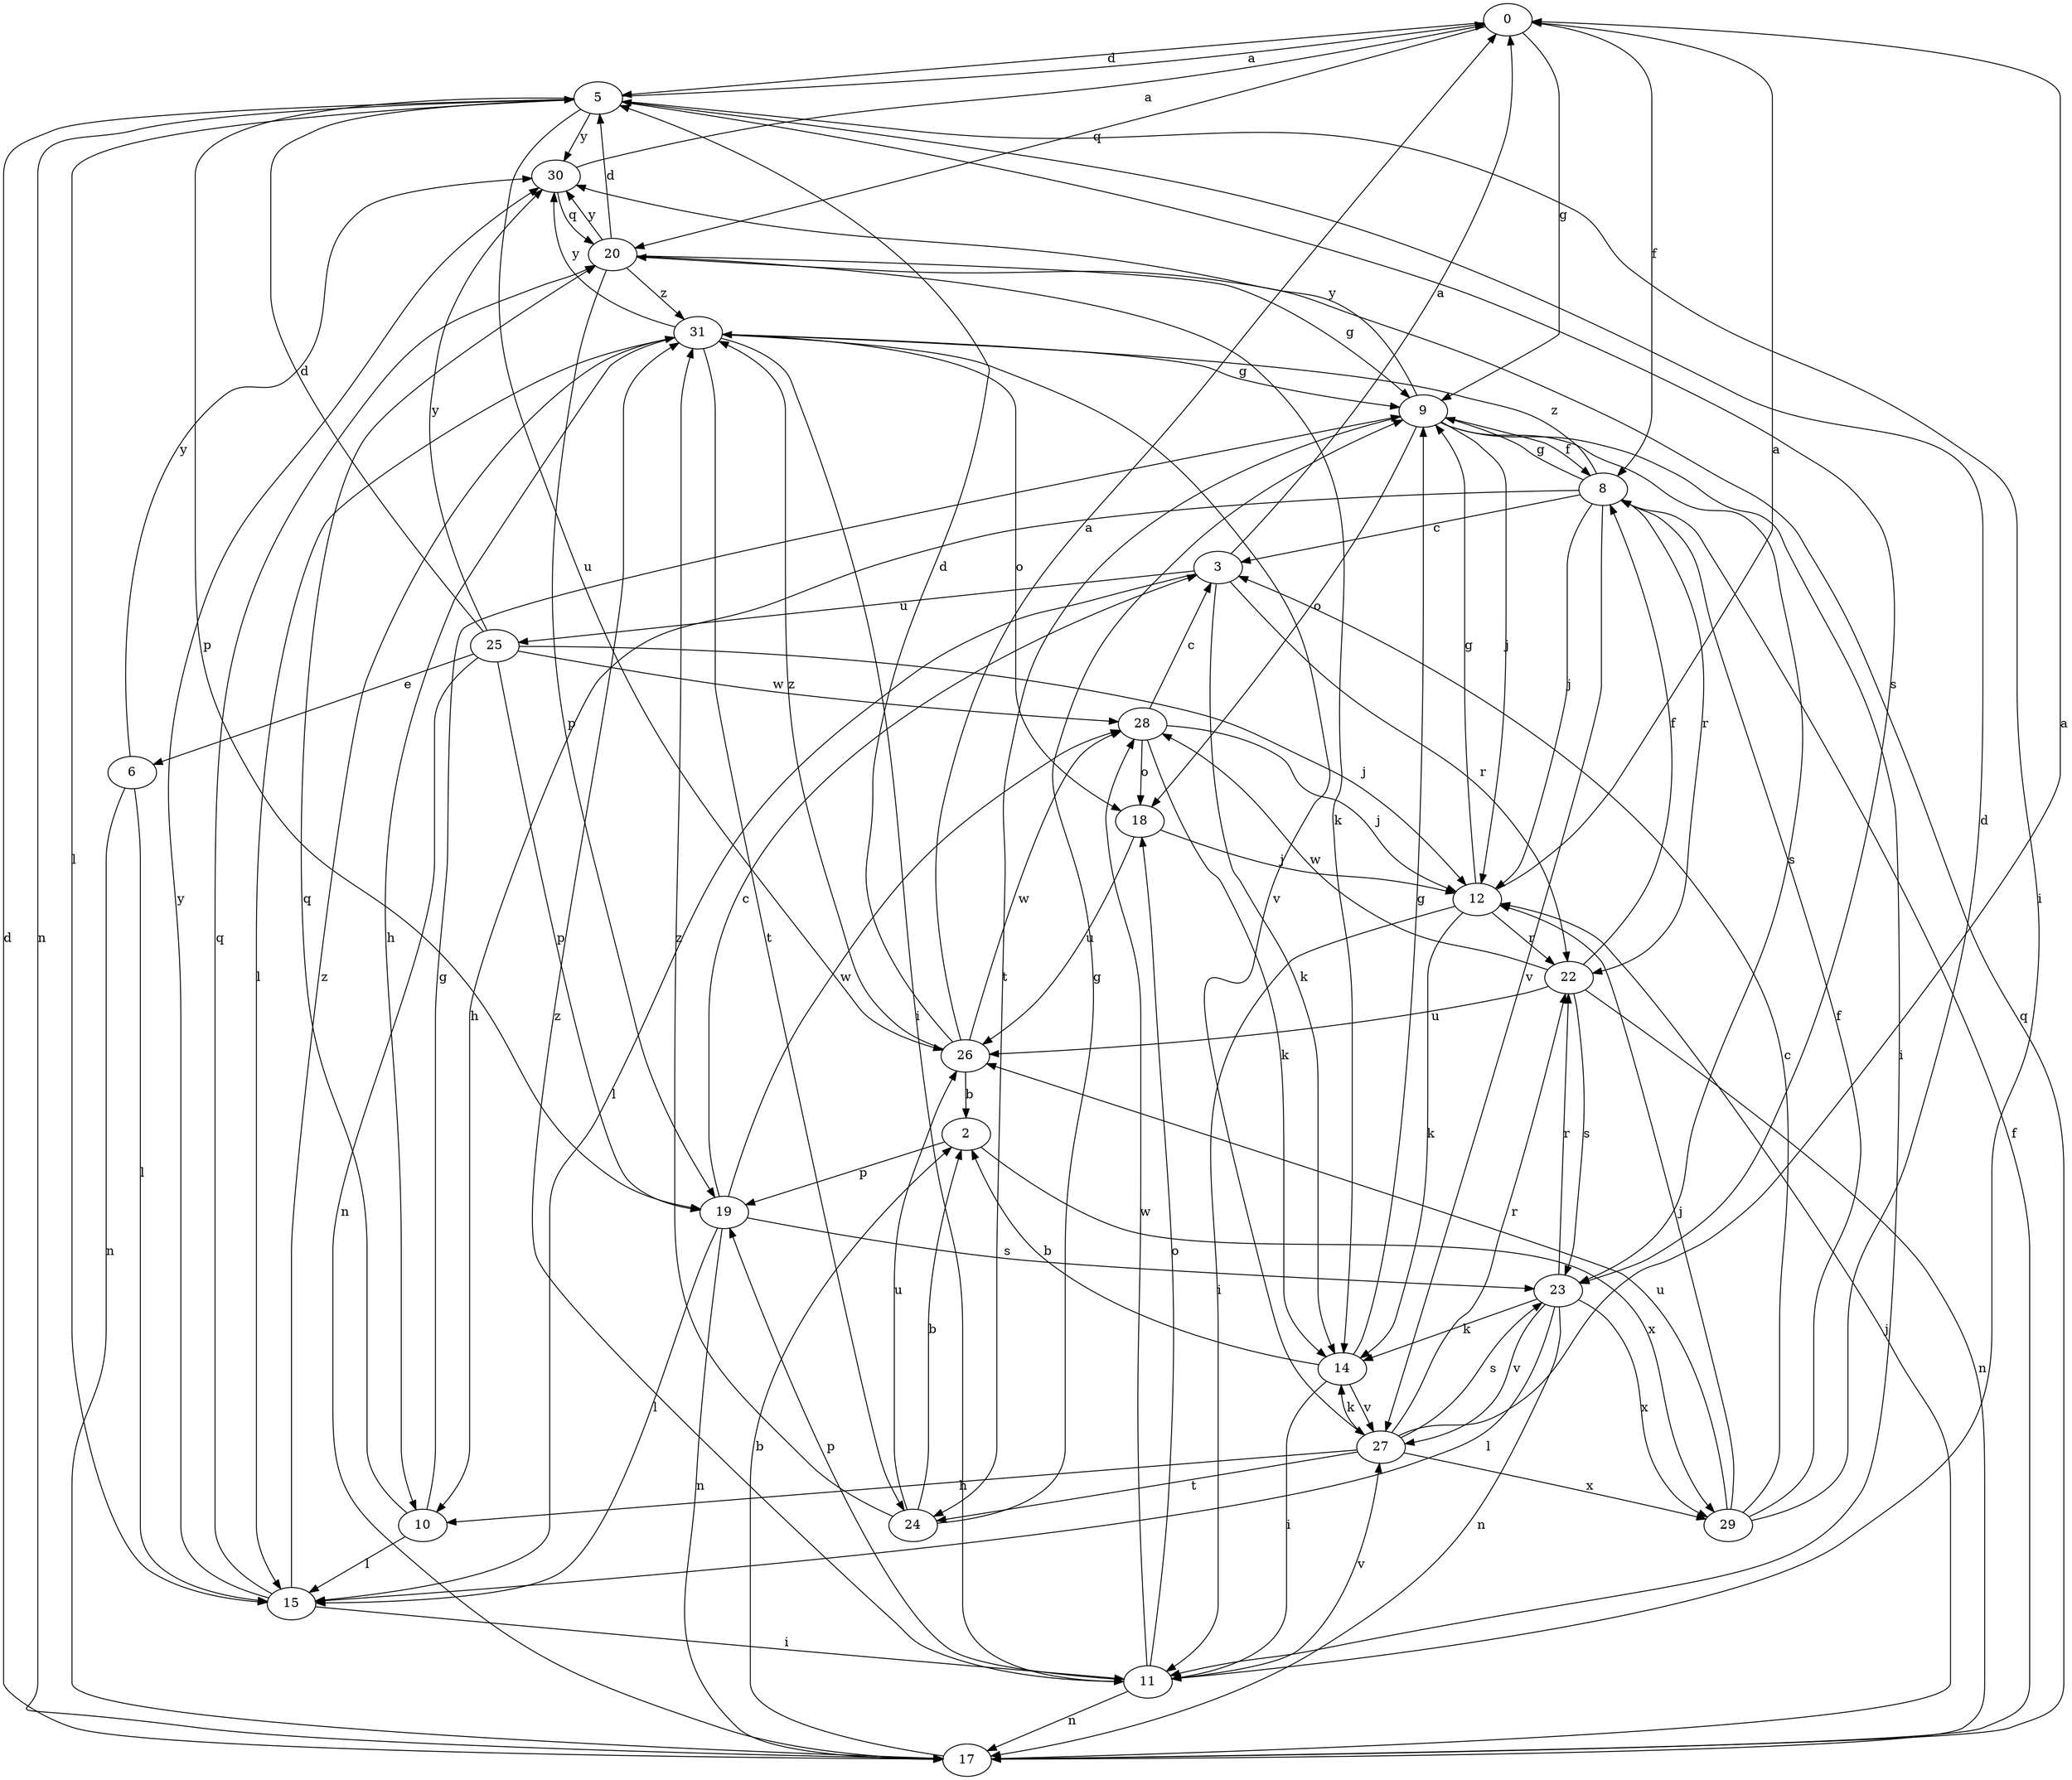 strict digraph  {
0;
2;
3;
5;
6;
8;
9;
10;
11;
12;
14;
15;
17;
18;
19;
20;
22;
23;
24;
25;
26;
27;
28;
29;
30;
31;
0 -> 5  [label=d];
0 -> 8  [label=f];
0 -> 9  [label=g];
0 -> 20  [label=q];
2 -> 19  [label=p];
2 -> 29  [label=x];
3 -> 0  [label=a];
3 -> 14  [label=k];
3 -> 15  [label=l];
3 -> 22  [label=r];
3 -> 25  [label=u];
5 -> 0  [label=a];
5 -> 11  [label=i];
5 -> 15  [label=l];
5 -> 17  [label=n];
5 -> 19  [label=p];
5 -> 23  [label=s];
5 -> 26  [label=u];
5 -> 30  [label=y];
6 -> 15  [label=l];
6 -> 17  [label=n];
6 -> 30  [label=y];
8 -> 3  [label=c];
8 -> 9  [label=g];
8 -> 10  [label=h];
8 -> 12  [label=j];
8 -> 22  [label=r];
8 -> 27  [label=v];
8 -> 31  [label=z];
9 -> 8  [label=f];
9 -> 11  [label=i];
9 -> 12  [label=j];
9 -> 18  [label=o];
9 -> 23  [label=s];
9 -> 24  [label=t];
9 -> 30  [label=y];
10 -> 9  [label=g];
10 -> 15  [label=l];
10 -> 20  [label=q];
11 -> 17  [label=n];
11 -> 18  [label=o];
11 -> 19  [label=p];
11 -> 27  [label=v];
11 -> 28  [label=w];
11 -> 31  [label=z];
12 -> 0  [label=a];
12 -> 9  [label=g];
12 -> 11  [label=i];
12 -> 14  [label=k];
12 -> 22  [label=r];
14 -> 2  [label=b];
14 -> 9  [label=g];
14 -> 11  [label=i];
14 -> 27  [label=v];
15 -> 11  [label=i];
15 -> 20  [label=q];
15 -> 30  [label=y];
15 -> 31  [label=z];
17 -> 2  [label=b];
17 -> 5  [label=d];
17 -> 8  [label=f];
17 -> 12  [label=j];
17 -> 20  [label=q];
18 -> 12  [label=j];
18 -> 26  [label=u];
19 -> 3  [label=c];
19 -> 15  [label=l];
19 -> 17  [label=n];
19 -> 23  [label=s];
19 -> 28  [label=w];
20 -> 5  [label=d];
20 -> 9  [label=g];
20 -> 14  [label=k];
20 -> 19  [label=p];
20 -> 30  [label=y];
20 -> 31  [label=z];
22 -> 8  [label=f];
22 -> 17  [label=n];
22 -> 23  [label=s];
22 -> 26  [label=u];
22 -> 28  [label=w];
23 -> 14  [label=k];
23 -> 15  [label=l];
23 -> 17  [label=n];
23 -> 22  [label=r];
23 -> 27  [label=v];
23 -> 29  [label=x];
24 -> 2  [label=b];
24 -> 9  [label=g];
24 -> 26  [label=u];
24 -> 31  [label=z];
25 -> 5  [label=d];
25 -> 6  [label=e];
25 -> 12  [label=j];
25 -> 17  [label=n];
25 -> 19  [label=p];
25 -> 28  [label=w];
25 -> 30  [label=y];
26 -> 0  [label=a];
26 -> 2  [label=b];
26 -> 5  [label=d];
26 -> 28  [label=w];
26 -> 31  [label=z];
27 -> 0  [label=a];
27 -> 10  [label=h];
27 -> 14  [label=k];
27 -> 22  [label=r];
27 -> 23  [label=s];
27 -> 24  [label=t];
27 -> 29  [label=x];
28 -> 3  [label=c];
28 -> 12  [label=j];
28 -> 14  [label=k];
28 -> 18  [label=o];
29 -> 3  [label=c];
29 -> 5  [label=d];
29 -> 8  [label=f];
29 -> 12  [label=j];
29 -> 26  [label=u];
30 -> 0  [label=a];
30 -> 20  [label=q];
31 -> 9  [label=g];
31 -> 10  [label=h];
31 -> 11  [label=i];
31 -> 15  [label=l];
31 -> 18  [label=o];
31 -> 24  [label=t];
31 -> 27  [label=v];
31 -> 30  [label=y];
}
